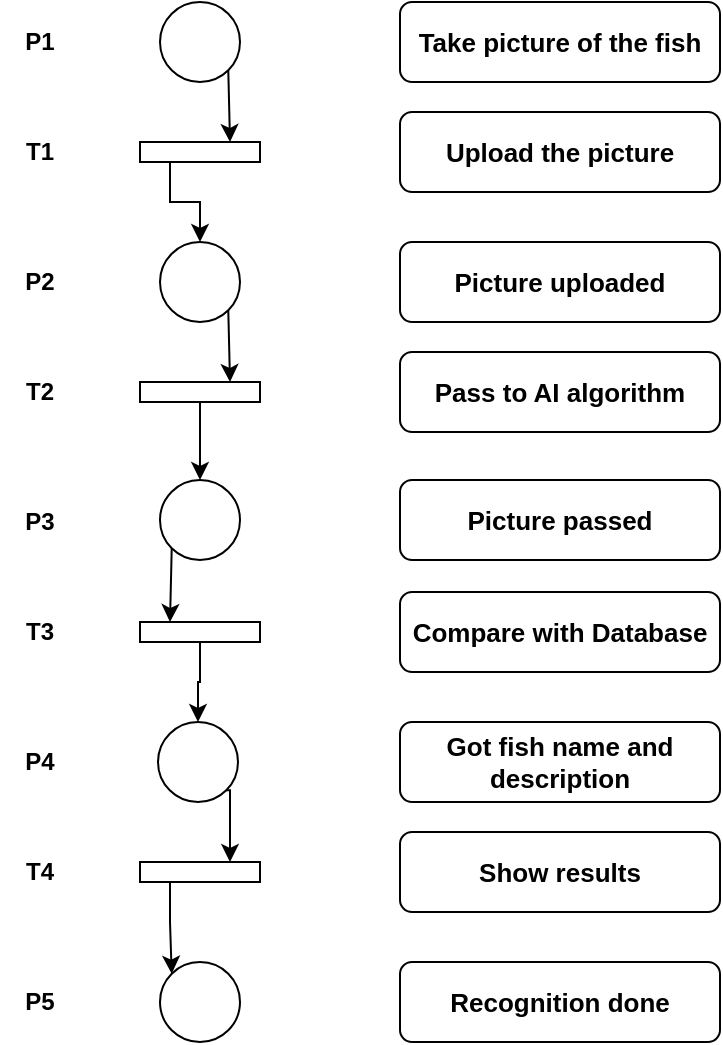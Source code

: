 <mxfile version="14.4.9" type="github">
  <diagram id="YEbsqDA2Va2PSr1KVg1i" name="Page-1">
    <mxGraphModel dx="898" dy="511" grid="1" gridSize="10" guides="1" tooltips="1" connect="1" arrows="1" fold="1" page="1" pageScale="1" pageWidth="850" pageHeight="1100" math="0" shadow="0">
      <root>
        <mxCell id="0" />
        <mxCell id="1" parent="0" />
        <mxCell id="CgfGoeyMYza-jANJ0Dns-12" style="edgeStyle=orthogonalEdgeStyle;rounded=0;orthogonalLoop=1;jettySize=auto;html=1;exitX=1;exitY=1;exitDx=0;exitDy=0;entryX=0.75;entryY=0;entryDx=0;entryDy=0;" edge="1" parent="1" source="CgfGoeyMYza-jANJ0Dns-1" target="CgfGoeyMYza-jANJ0Dns-2">
          <mxGeometry relative="1" as="geometry" />
        </mxCell>
        <mxCell id="CgfGoeyMYza-jANJ0Dns-1" value="" style="ellipse;whiteSpace=wrap;html=1;" vertex="1" parent="1">
          <mxGeometry x="400" y="40" width="40" height="40" as="geometry" />
        </mxCell>
        <mxCell id="CgfGoeyMYza-jANJ0Dns-13" style="edgeStyle=orthogonalEdgeStyle;rounded=0;orthogonalLoop=1;jettySize=auto;html=1;exitX=0.25;exitY=1;exitDx=0;exitDy=0;entryX=0.5;entryY=0;entryDx=0;entryDy=0;" edge="1" parent="1" source="CgfGoeyMYza-jANJ0Dns-2" target="CgfGoeyMYza-jANJ0Dns-3">
          <mxGeometry relative="1" as="geometry" />
        </mxCell>
        <mxCell id="CgfGoeyMYza-jANJ0Dns-2" value="" style="rounded=0;whiteSpace=wrap;html=1;" vertex="1" parent="1">
          <mxGeometry x="390" y="110" width="60" height="10" as="geometry" />
        </mxCell>
        <mxCell id="CgfGoeyMYza-jANJ0Dns-14" style="edgeStyle=orthogonalEdgeStyle;rounded=0;orthogonalLoop=1;jettySize=auto;html=1;exitX=1;exitY=1;exitDx=0;exitDy=0;entryX=0.75;entryY=0;entryDx=0;entryDy=0;" edge="1" parent="1" source="CgfGoeyMYza-jANJ0Dns-3" target="CgfGoeyMYza-jANJ0Dns-4">
          <mxGeometry relative="1" as="geometry" />
        </mxCell>
        <mxCell id="CgfGoeyMYza-jANJ0Dns-3" value="" style="ellipse;whiteSpace=wrap;html=1;" vertex="1" parent="1">
          <mxGeometry x="400" y="160" width="40" height="40" as="geometry" />
        </mxCell>
        <mxCell id="CgfGoeyMYza-jANJ0Dns-15" style="edgeStyle=orthogonalEdgeStyle;rounded=0;orthogonalLoop=1;jettySize=auto;html=1;exitX=0.5;exitY=1;exitDx=0;exitDy=0;" edge="1" parent="1" source="CgfGoeyMYza-jANJ0Dns-4" target="CgfGoeyMYza-jANJ0Dns-5">
          <mxGeometry relative="1" as="geometry" />
        </mxCell>
        <mxCell id="CgfGoeyMYza-jANJ0Dns-4" value="" style="rounded=0;whiteSpace=wrap;html=1;" vertex="1" parent="1">
          <mxGeometry x="390" y="230" width="60" height="10" as="geometry" />
        </mxCell>
        <mxCell id="CgfGoeyMYza-jANJ0Dns-16" style="edgeStyle=orthogonalEdgeStyle;rounded=0;orthogonalLoop=1;jettySize=auto;html=1;exitX=0;exitY=1;exitDx=0;exitDy=0;entryX=0.25;entryY=0;entryDx=0;entryDy=0;" edge="1" parent="1" source="CgfGoeyMYza-jANJ0Dns-5" target="CgfGoeyMYza-jANJ0Dns-6">
          <mxGeometry relative="1" as="geometry" />
        </mxCell>
        <mxCell id="CgfGoeyMYza-jANJ0Dns-5" value="" style="ellipse;whiteSpace=wrap;html=1;" vertex="1" parent="1">
          <mxGeometry x="400" y="279" width="40" height="40" as="geometry" />
        </mxCell>
        <mxCell id="CgfGoeyMYza-jANJ0Dns-17" style="edgeStyle=orthogonalEdgeStyle;rounded=0;orthogonalLoop=1;jettySize=auto;html=1;exitX=0.5;exitY=1;exitDx=0;exitDy=0;entryX=0.5;entryY=0;entryDx=0;entryDy=0;" edge="1" parent="1" source="CgfGoeyMYza-jANJ0Dns-6" target="CgfGoeyMYza-jANJ0Dns-7">
          <mxGeometry relative="1" as="geometry" />
        </mxCell>
        <mxCell id="CgfGoeyMYza-jANJ0Dns-6" value="" style="rounded=0;whiteSpace=wrap;html=1;" vertex="1" parent="1">
          <mxGeometry x="390" y="350" width="60" height="10" as="geometry" />
        </mxCell>
        <mxCell id="CgfGoeyMYza-jANJ0Dns-18" style="edgeStyle=orthogonalEdgeStyle;rounded=0;orthogonalLoop=1;jettySize=auto;html=1;exitX=1;exitY=1;exitDx=0;exitDy=0;entryX=0.75;entryY=0;entryDx=0;entryDy=0;" edge="1" parent="1" source="CgfGoeyMYza-jANJ0Dns-7" target="CgfGoeyMYza-jANJ0Dns-8">
          <mxGeometry relative="1" as="geometry" />
        </mxCell>
        <mxCell id="CgfGoeyMYza-jANJ0Dns-7" value="" style="ellipse;whiteSpace=wrap;html=1;" vertex="1" parent="1">
          <mxGeometry x="399" y="400" width="40" height="40" as="geometry" />
        </mxCell>
        <mxCell id="CgfGoeyMYza-jANJ0Dns-19" style="edgeStyle=orthogonalEdgeStyle;rounded=0;orthogonalLoop=1;jettySize=auto;html=1;exitX=0.25;exitY=1;exitDx=0;exitDy=0;entryX=0;entryY=0;entryDx=0;entryDy=0;" edge="1" parent="1" source="CgfGoeyMYza-jANJ0Dns-8" target="CgfGoeyMYza-jANJ0Dns-11">
          <mxGeometry relative="1" as="geometry" />
        </mxCell>
        <mxCell id="CgfGoeyMYza-jANJ0Dns-8" value="" style="rounded=0;whiteSpace=wrap;html=1;" vertex="1" parent="1">
          <mxGeometry x="390" y="470" width="60" height="10" as="geometry" />
        </mxCell>
        <mxCell id="CgfGoeyMYza-jANJ0Dns-11" value="" style="ellipse;whiteSpace=wrap;html=1;" vertex="1" parent="1">
          <mxGeometry x="400" y="520" width="40" height="40" as="geometry" />
        </mxCell>
        <mxCell id="CgfGoeyMYza-jANJ0Dns-21" value="&lt;b&gt;P1&lt;/b&gt;" style="text;html=1;strokeColor=none;fillColor=none;align=center;verticalAlign=middle;whiteSpace=wrap;rounded=0;" vertex="1" parent="1">
          <mxGeometry x="320" y="50" width="40" height="20" as="geometry" />
        </mxCell>
        <mxCell id="CgfGoeyMYza-jANJ0Dns-22" value="&lt;b&gt;T1&lt;/b&gt;" style="text;html=1;strokeColor=none;fillColor=none;align=center;verticalAlign=middle;whiteSpace=wrap;rounded=0;" vertex="1" parent="1">
          <mxGeometry x="320" y="105" width="40" height="20" as="geometry" />
        </mxCell>
        <mxCell id="CgfGoeyMYza-jANJ0Dns-24" value="&lt;b&gt;P2&lt;/b&gt;" style="text;html=1;strokeColor=none;fillColor=none;align=center;verticalAlign=middle;whiteSpace=wrap;rounded=0;" vertex="1" parent="1">
          <mxGeometry x="320" y="170" width="40" height="20" as="geometry" />
        </mxCell>
        <mxCell id="CgfGoeyMYza-jANJ0Dns-25" value="&lt;b&gt;T2&lt;/b&gt;" style="text;html=1;strokeColor=none;fillColor=none;align=center;verticalAlign=middle;whiteSpace=wrap;rounded=0;" vertex="1" parent="1">
          <mxGeometry x="320" y="225" width="40" height="20" as="geometry" />
        </mxCell>
        <mxCell id="CgfGoeyMYza-jANJ0Dns-26" value="&lt;b&gt;P3&lt;/b&gt;" style="text;html=1;strokeColor=none;fillColor=none;align=center;verticalAlign=middle;whiteSpace=wrap;rounded=0;" vertex="1" parent="1">
          <mxGeometry x="320" y="290" width="40" height="20" as="geometry" />
        </mxCell>
        <mxCell id="CgfGoeyMYza-jANJ0Dns-27" value="&lt;b&gt;T3&lt;/b&gt;" style="text;html=1;strokeColor=none;fillColor=none;align=center;verticalAlign=middle;whiteSpace=wrap;rounded=0;" vertex="1" parent="1">
          <mxGeometry x="320" y="345" width="40" height="20" as="geometry" />
        </mxCell>
        <mxCell id="CgfGoeyMYza-jANJ0Dns-28" value="&lt;b&gt;P5&lt;/b&gt;" style="text;html=1;strokeColor=none;fillColor=none;align=center;verticalAlign=middle;whiteSpace=wrap;rounded=0;" vertex="1" parent="1">
          <mxGeometry x="320" y="530" width="40" height="20" as="geometry" />
        </mxCell>
        <mxCell id="CgfGoeyMYza-jANJ0Dns-29" value="&lt;b&gt;T4&lt;/b&gt;" style="text;html=1;strokeColor=none;fillColor=none;align=center;verticalAlign=middle;whiteSpace=wrap;rounded=0;" vertex="1" parent="1">
          <mxGeometry x="320" y="465" width="40" height="20" as="geometry" />
        </mxCell>
        <mxCell id="CgfGoeyMYza-jANJ0Dns-30" value="&lt;b&gt;P4&lt;/b&gt;" style="text;html=1;strokeColor=none;fillColor=none;align=center;verticalAlign=middle;whiteSpace=wrap;rounded=0;" vertex="1" parent="1">
          <mxGeometry x="320" y="410" width="40" height="20" as="geometry" />
        </mxCell>
        <mxCell id="CgfGoeyMYza-jANJ0Dns-31" value="&lt;font style=&quot;font-size: 13px&quot;&gt;&lt;b&gt;Take picture of the fish&lt;/b&gt;&lt;/font&gt;" style="rounded=1;whiteSpace=wrap;html=1;" vertex="1" parent="1">
          <mxGeometry x="520" y="40" width="160" height="40" as="geometry" />
        </mxCell>
        <mxCell id="CgfGoeyMYza-jANJ0Dns-32" value="&lt;font style=&quot;font-size: 13px&quot;&gt;&lt;b&gt;Upload the picture&lt;/b&gt;&lt;/font&gt;" style="rounded=1;whiteSpace=wrap;html=1;" vertex="1" parent="1">
          <mxGeometry x="520" y="95" width="160" height="40" as="geometry" />
        </mxCell>
        <mxCell id="CgfGoeyMYza-jANJ0Dns-33" value="&lt;font style=&quot;font-size: 13px&quot;&gt;&lt;b&gt;Picture uploaded&lt;/b&gt;&lt;/font&gt;" style="rounded=1;whiteSpace=wrap;html=1;" vertex="1" parent="1">
          <mxGeometry x="520" y="160" width="160" height="40" as="geometry" />
        </mxCell>
        <mxCell id="CgfGoeyMYza-jANJ0Dns-34" value="&lt;font style=&quot;font-size: 13px&quot;&gt;&lt;b&gt;Pass to AI algorithm&lt;/b&gt;&lt;/font&gt;" style="rounded=1;whiteSpace=wrap;html=1;" vertex="1" parent="1">
          <mxGeometry x="520" y="215" width="160" height="40" as="geometry" />
        </mxCell>
        <mxCell id="CgfGoeyMYza-jANJ0Dns-35" value="&lt;font style=&quot;font-size: 13px&quot;&gt;&lt;b&gt;Picture passed&lt;/b&gt;&lt;/font&gt;" style="rounded=1;whiteSpace=wrap;html=1;" vertex="1" parent="1">
          <mxGeometry x="520" y="279" width="160" height="40" as="geometry" />
        </mxCell>
        <mxCell id="CgfGoeyMYza-jANJ0Dns-36" value="&lt;b&gt;&lt;font style=&quot;font-size: 13px&quot;&gt;Compare with Database&lt;/font&gt;&lt;/b&gt;" style="rounded=1;whiteSpace=wrap;html=1;" vertex="1" parent="1">
          <mxGeometry x="520" y="335" width="160" height="40" as="geometry" />
        </mxCell>
        <mxCell id="CgfGoeyMYza-jANJ0Dns-37" value="&lt;b&gt;&lt;font style=&quot;font-size: 13px&quot;&gt;Got fish name and description&lt;/font&gt;&lt;/b&gt;" style="rounded=1;whiteSpace=wrap;html=1;" vertex="1" parent="1">
          <mxGeometry x="520" y="400" width="160" height="40" as="geometry" />
        </mxCell>
        <mxCell id="CgfGoeyMYza-jANJ0Dns-38" value="&lt;b&gt;&lt;font style=&quot;font-size: 13px&quot;&gt;Show results&lt;/font&gt;&lt;/b&gt;" style="rounded=1;whiteSpace=wrap;html=1;" vertex="1" parent="1">
          <mxGeometry x="520" y="455" width="160" height="40" as="geometry" />
        </mxCell>
        <mxCell id="CgfGoeyMYza-jANJ0Dns-39" value="&lt;font style=&quot;font-size: 13px&quot;&gt;&lt;b&gt;Recognition done&lt;/b&gt;&lt;/font&gt;" style="rounded=1;whiteSpace=wrap;html=1;" vertex="1" parent="1">
          <mxGeometry x="520" y="520" width="160" height="40" as="geometry" />
        </mxCell>
      </root>
    </mxGraphModel>
  </diagram>
</mxfile>

